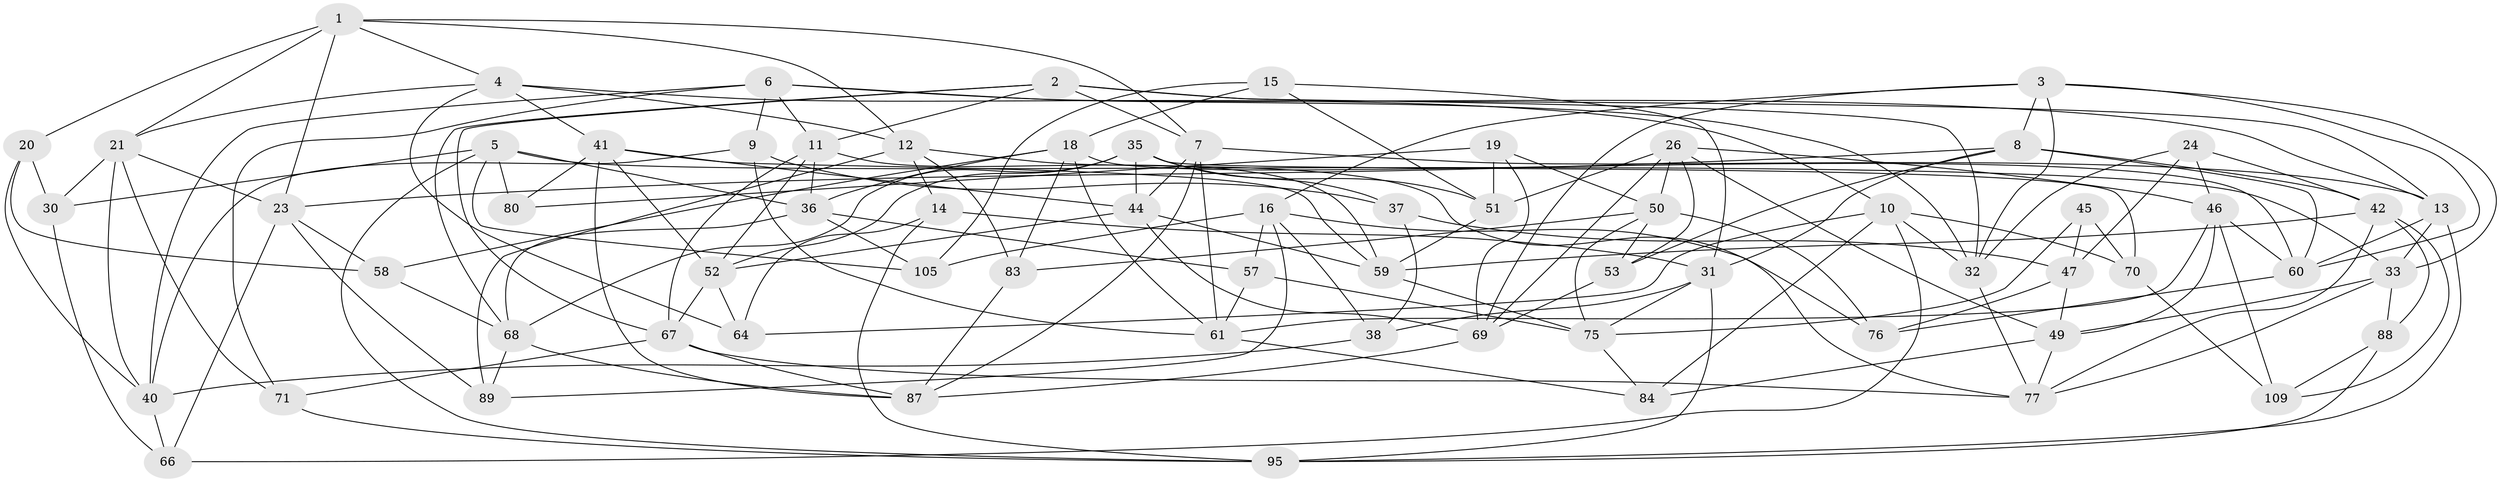 // Generated by graph-tools (version 1.1) at 2025/24/03/03/25 07:24:23]
// undirected, 67 vertices, 174 edges
graph export_dot {
graph [start="1"]
  node [color=gray90,style=filled];
  1 [super="+22"];
  2 [super="+65"];
  3 [super="+98"];
  4 [super="+27"];
  5 [super="+110"];
  6 [super="+29"];
  7 [super="+79"];
  8 [super="+100"];
  9;
  10 [super="+39"];
  11 [super="+56"];
  12 [super="+17"];
  13 [super="+72"];
  14;
  15;
  16 [super="+34"];
  18 [super="+25"];
  19 [super="+63"];
  20;
  21 [super="+28"];
  23 [super="+82"];
  24;
  26 [super="+94"];
  30;
  31 [super="+108"];
  32 [super="+85"];
  33 [super="+55"];
  35 [super="+91"];
  36 [super="+48"];
  37;
  38;
  40 [super="+78"];
  41 [super="+92"];
  42 [super="+43"];
  44 [super="+106"];
  45;
  46 [super="+74"];
  47 [super="+86"];
  49 [super="+90"];
  50 [super="+62"];
  51 [super="+54"];
  52 [super="+81"];
  53;
  57;
  58;
  59 [super="+104"];
  60 [super="+107"];
  61 [super="+101"];
  64;
  66;
  67 [super="+93"];
  68 [super="+96"];
  69 [super="+73"];
  70;
  71;
  75 [super="+102"];
  76;
  77 [super="+103"];
  80;
  83;
  84;
  87 [super="+97"];
  88;
  89;
  95 [super="+99"];
  105;
  109;
  1 -- 21;
  1 -- 4;
  1 -- 7;
  1 -- 20;
  1 -- 12;
  1 -- 23;
  2 -- 11;
  2 -- 13;
  2 -- 7;
  2 -- 32;
  2 -- 67;
  2 -- 68;
  3 -- 69;
  3 -- 16;
  3 -- 8;
  3 -- 32;
  3 -- 60;
  3 -- 33;
  4 -- 12;
  4 -- 64;
  4 -- 10;
  4 -- 21;
  4 -- 41;
  5 -- 80;
  5 -- 36;
  5 -- 30;
  5 -- 105;
  5 -- 95;
  5 -- 33;
  6 -- 71;
  6 -- 32;
  6 -- 11;
  6 -- 40;
  6 -- 9;
  6 -- 13;
  7 -- 87;
  7 -- 13;
  7 -- 44;
  7 -- 61;
  8 -- 42;
  8 -- 23;
  8 -- 53;
  8 -- 31;
  8 -- 60;
  9 -- 37;
  9 -- 61;
  9 -- 40;
  10 -- 66;
  10 -- 84;
  10 -- 70;
  10 -- 32;
  10 -- 64;
  11 -- 67;
  11 -- 36;
  11 -- 52;
  11 -- 59;
  12 -- 14;
  12 -- 89;
  12 -- 83;
  12 -- 77;
  13 -- 60;
  13 -- 33;
  13 -- 95;
  14 -- 31;
  14 -- 64;
  14 -- 95;
  15 -- 105;
  15 -- 51;
  15 -- 31;
  15 -- 18;
  16 -- 89;
  16 -- 76;
  16 -- 105;
  16 -- 38;
  16 -- 57;
  18 -- 58;
  18 -- 83;
  18 -- 61;
  18 -- 60;
  18 -- 36;
  19 -- 51 [weight=2];
  19 -- 80 [weight=2];
  19 -- 50;
  19 -- 69;
  20 -- 58;
  20 -- 30;
  20 -- 40;
  21 -- 71;
  21 -- 30;
  21 -- 40;
  21 -- 23;
  23 -- 89;
  23 -- 66;
  23 -- 58;
  24 -- 47;
  24 -- 42;
  24 -- 32;
  24 -- 46;
  26 -- 46;
  26 -- 51;
  26 -- 49;
  26 -- 50;
  26 -- 69;
  26 -- 53;
  30 -- 66;
  31 -- 95;
  31 -- 38;
  31 -- 75;
  32 -- 77;
  33 -- 88;
  33 -- 49;
  33 -- 77;
  35 -- 44;
  35 -- 51;
  35 -- 70;
  35 -- 52;
  35 -- 37;
  35 -- 68;
  36 -- 57;
  36 -- 68;
  36 -- 105;
  37 -- 38;
  37 -- 47;
  38 -- 40;
  40 -- 66;
  41 -- 44;
  41 -- 80;
  41 -- 52;
  41 -- 59;
  41 -- 87;
  42 -- 59;
  42 -- 88;
  42 -- 109;
  42 -- 77;
  44 -- 69;
  44 -- 59;
  44 -- 52;
  45 -- 75;
  45 -- 70;
  45 -- 47 [weight=2];
  46 -- 60;
  46 -- 49;
  46 -- 109;
  46 -- 61;
  47 -- 76;
  47 -- 49;
  49 -- 84;
  49 -- 77;
  50 -- 53;
  50 -- 83;
  50 -- 76;
  50 -- 75;
  51 -- 59;
  52 -- 64;
  52 -- 67;
  53 -- 69;
  57 -- 75;
  57 -- 61;
  58 -- 68;
  59 -- 75;
  60 -- 76;
  61 -- 84;
  67 -- 71;
  67 -- 77;
  67 -- 87;
  68 -- 87;
  68 -- 89;
  69 -- 87;
  70 -- 109;
  71 -- 95;
  75 -- 84;
  83 -- 87;
  88 -- 109;
  88 -- 95;
}
